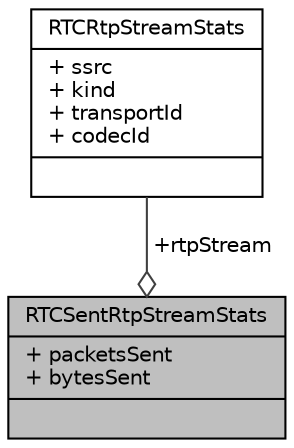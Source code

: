 digraph "RTCSentRtpStreamStats"
{
 // LATEX_PDF_SIZE
  edge [fontname="Helvetica",fontsize="10",labelfontname="Helvetica",labelfontsize="10"];
  node [fontname="Helvetica",fontsize="10",shape=record];
  Node1 [label="{RTCSentRtpStreamStats\n|+ packetsSent\l+ bytesSent\l|}",height=0.2,width=0.4,color="black", fillcolor="grey75", style="filled", fontcolor="black",tooltip="RTCSentRtpStreamStats will be used as part of outbound Rtp stats Reference: https://www...."];
  Node2 -> Node1 [color="grey25",fontsize="10",style="solid",label=" +rtpStream" ,arrowhead="odiamond",fontname="Helvetica"];
  Node2 [label="{RTCRtpStreamStats\n|+ ssrc\l+ kind\l+ transportId\l+ codecId\l|}",height=0.2,width=0.4,color="black", fillcolor="white", style="filled",URL="$structRTCRtpStreamStats.html",tooltip="RTCRtpStreamStats captures stream stats that will be used as part of RTCSentRtpStreamStats report Ref..."];
}
